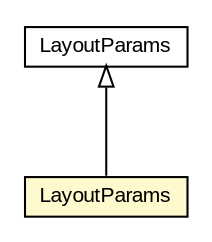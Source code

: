 #!/usr/local/bin/dot
#
# Class diagram 
# Generated by UMLGraph version R5_6-24-gf6e263 (http://www.umlgraph.org/)
#

digraph G {
	edge [fontname="arial",fontsize=10,labelfontname="arial",labelfontsize=10];
	node [fontname="arial",fontsize=10,shape=plaintext];
	nodesep=0.25;
	ranksep=0.5;
	// org.osmdroid.views.MapView.LayoutParams
	c34016 [label=<<table title="org.osmdroid.views.MapView.LayoutParams" border="0" cellborder="1" cellspacing="0" cellpadding="2" port="p" bgcolor="lemonChiffon" href="./MapView.LayoutParams.html">
		<tr><td><table border="0" cellspacing="0" cellpadding="1">
<tr><td align="center" balign="center"> LayoutParams </td></tr>
		</table></td></tr>
		</table>>, URL="./MapView.LayoutParams.html", fontname="arial", fontcolor="black", fontsize=10.0];
	//org.osmdroid.views.MapView.LayoutParams extends android.view.ViewGroup.LayoutParams
	c34103:p -> c34016:p [dir=back,arrowtail=empty];
	// android.view.ViewGroup.LayoutParams
	c34103 [label=<<table title="android.view.ViewGroup.LayoutParams" border="0" cellborder="1" cellspacing="0" cellpadding="2" port="p" href="http://java.sun.com/j2se/1.4.2/docs/api/android/view/ViewGroup/LayoutParams.html">
		<tr><td><table border="0" cellspacing="0" cellpadding="1">
<tr><td align="center" balign="center"> LayoutParams </td></tr>
		</table></td></tr>
		</table>>, URL="http://java.sun.com/j2se/1.4.2/docs/api/android/view/ViewGroup/LayoutParams.html", fontname="arial", fontcolor="black", fontsize=10.0];
}

